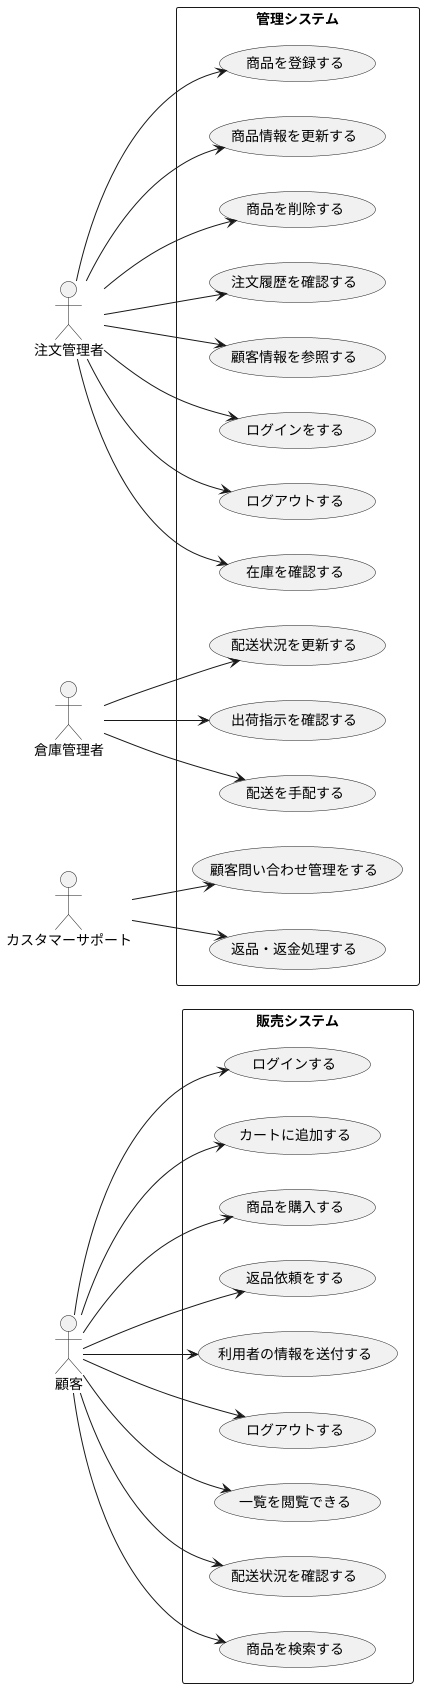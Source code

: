 @startuml BBショップユースケース図 
left to right direction 
actor 顧客 as U 
actor 注文管理者 as M 
actor 倉庫管理者 as D
actor カスタマーサポート as C


rectangle 販売システム {  
  usecase "ログインする" as UC1   
  usecase "カートに追加する" as UC2   
  usecase "商品を購入する" as UC3   
  usecase "返品依頼をする" as UC4   
  usecase "利用者の情報を送付する" as UC5   
  usecase "ログアウトする" as UC6
  usecase "一覧を閲覧できる" as UC13
  usecase "配送状況を確認する" as UC15
  usecase "商品を検索する" as UC25

}  

rectangle  管理システム{ 
  usecase "ログインをする" as UC7
  usecase "ログアウトする" as UC11
  usecase "在庫を確認する" as UC20
  usecase "返品・返金処理する" as UC21
  usecase "顧客問い合わせ管理をする" as UC16
  usecase "商品を登録する" as UC22
  usecase "商品情報を更新する" as UC23
  usecase "商品を削除する" as UC24
  usecase "注文履歴を確認する" as UC17
  usecase "顧客情報を参照する" as UC18
  usecase "出荷指示を確認する" as UC19
  usecase "配送を手配する" as UC26
  usecase "配送状況を更新する" as UC27

}  


U --> UC1 
U --> UC2 
U --> UC3 
U --> UC4 
U --> UC5 
U --> UC6 
U --> UC13
U --> UC15
U --> UC25

M --> UC7 
M --> UC11
M --> UC17
M --> UC18
M --> UC20
M --> UC22
M --> UC23
M --> UC24

D --> UC19
D --> UC26
D --> UC27

C --> UC16
C --> UC21


@enduml
 